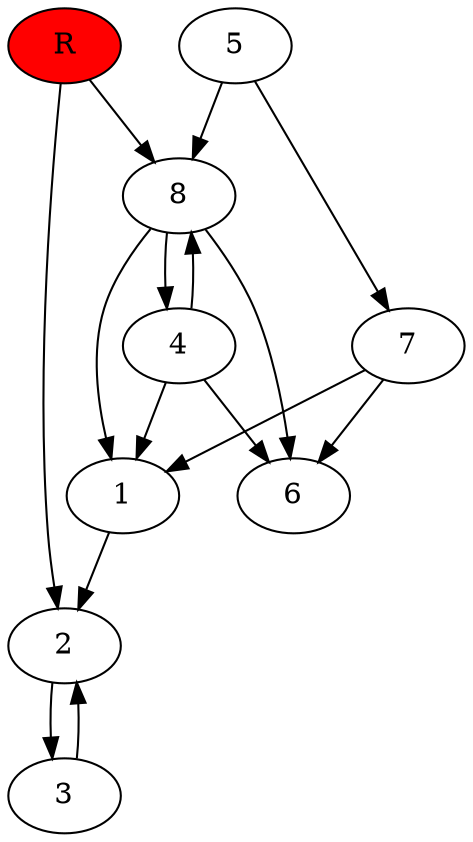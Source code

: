 digraph prb18617 {
	1
	2
	3
	4
	5
	6
	7
	8
	R [fillcolor="#ff0000" style=filled]
	1 -> 2
	2 -> 3
	3 -> 2
	4 -> 1
	4 -> 6
	4 -> 8
	5 -> 7
	5 -> 8
	7 -> 1
	7 -> 6
	8 -> 1
	8 -> 4
	8 -> 6
	R -> 2
	R -> 8
}
